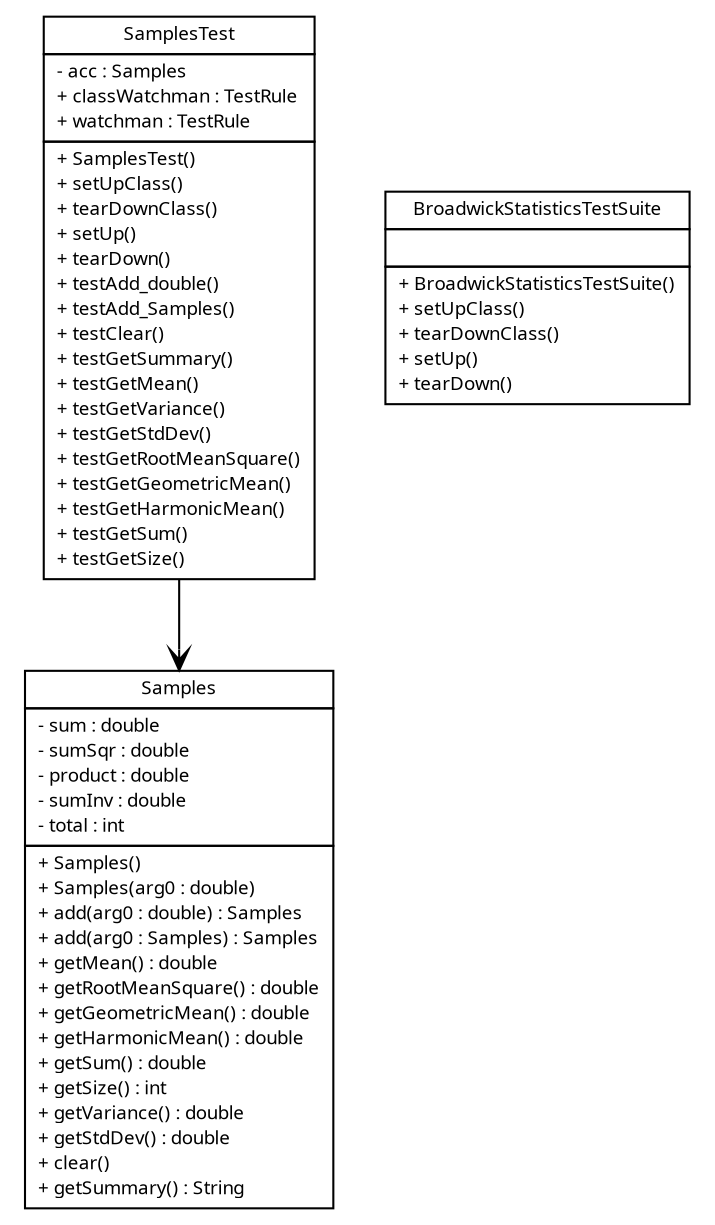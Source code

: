 #!/usr/local/bin/dot
#
# Class diagram 
# Generated by UMLGraph version R5_6 (http://www.umlgraph.org/)
#

digraph G {
	edge [fontname="Trebuchet MS",fontsize=10,labelfontname="Trebuchet MS",labelfontsize=10];
	node [fontname="Trebuchet MS",fontsize=10,shape=plaintext];
	nodesep=0.25;
	ranksep=0.5;
	// broadwick.statistics.SamplesTest
	c361 [label=<<table title="broadwick.statistics.SamplesTest" border="0" cellborder="1" cellspacing="0" cellpadding="2" port="p" href="./SamplesTest.html">
		<tr><td><table border="0" cellspacing="0" cellpadding="1">
<tr><td align="center" balign="center"><font face="Trebuchet MS"> SamplesTest </font></td></tr>
		</table></td></tr>
		<tr><td><table border="0" cellspacing="0" cellpadding="1">
<tr><td align="left" balign="left"> - acc : Samples </td></tr>
<tr><td align="left" balign="left"> + classWatchman : TestRule </td></tr>
<tr><td align="left" balign="left"> + watchman : TestRule </td></tr>
		</table></td></tr>
		<tr><td><table border="0" cellspacing="0" cellpadding="1">
<tr><td align="left" balign="left"> + SamplesTest() </td></tr>
<tr><td align="left" balign="left"> + setUpClass() </td></tr>
<tr><td align="left" balign="left"> + tearDownClass() </td></tr>
<tr><td align="left" balign="left"> + setUp() </td></tr>
<tr><td align="left" balign="left"> + tearDown() </td></tr>
<tr><td align="left" balign="left"> + testAdd_double() </td></tr>
<tr><td align="left" balign="left"> + testAdd_Samples() </td></tr>
<tr><td align="left" balign="left"> + testClear() </td></tr>
<tr><td align="left" balign="left"> + testGetSummary() </td></tr>
<tr><td align="left" balign="left"> + testGetMean() </td></tr>
<tr><td align="left" balign="left"> + testGetVariance() </td></tr>
<tr><td align="left" balign="left"> + testGetStdDev() </td></tr>
<tr><td align="left" balign="left"> + testGetRootMeanSquare() </td></tr>
<tr><td align="left" balign="left"> + testGetGeometricMean() </td></tr>
<tr><td align="left" balign="left"> + testGetHarmonicMean() </td></tr>
<tr><td align="left" balign="left"> + testGetSum() </td></tr>
<tr><td align="left" balign="left"> + testGetSize() </td></tr>
		</table></td></tr>
		</table>>, URL="./SamplesTest.html", fontname="Trebuchet MS", fontcolor="black", fontsize=9.0];
	// broadwick.statistics.BroadwickStatisticsTestSuite
	c362 [label=<<table title="broadwick.statistics.BroadwickStatisticsTestSuite" border="0" cellborder="1" cellspacing="0" cellpadding="2" port="p" href="./BroadwickStatisticsTestSuite.html">
		<tr><td><table border="0" cellspacing="0" cellpadding="1">
<tr><td align="center" balign="center"><font face="Trebuchet MS"> BroadwickStatisticsTestSuite </font></td></tr>
		</table></td></tr>
		<tr><td><table border="0" cellspacing="0" cellpadding="1">
<tr><td align="left" balign="left">  </td></tr>
		</table></td></tr>
		<tr><td><table border="0" cellspacing="0" cellpadding="1">
<tr><td align="left" balign="left"> + BroadwickStatisticsTestSuite() </td></tr>
<tr><td align="left" balign="left"> + setUpClass() </td></tr>
<tr><td align="left" balign="left"> + tearDownClass() </td></tr>
<tr><td align="left" balign="left"> + setUp() </td></tr>
<tr><td align="left" balign="left"> + tearDown() </td></tr>
		</table></td></tr>
		</table>>, URL="./BroadwickStatisticsTestSuite.html", fontname="Trebuchet MS", fontcolor="black", fontsize=9.0];
	// broadwick.statistics.SamplesTest NAVASSOC broadwick.statistics.Samples
	c361:p -> c372:p [taillabel="", label="", headlabel="", fontname="Trebuchet MS", fontcolor="black", fontsize=10.0, color="black", arrowhead=open];
	// broadwick.statistics.Samples
	c372 [label=<<table title="broadwick.statistics.Samples" border="0" cellborder="1" cellspacing="0" cellpadding="2" port="p" href="http://java.sun.com/j2se/1.4.2/docs/api/broadwick/statistics/Samples.html">
		<tr><td><table border="0" cellspacing="0" cellpadding="1">
<tr><td align="center" balign="center"><font face="Trebuchet MS"> Samples </font></td></tr>
		</table></td></tr>
		<tr><td><table border="0" cellspacing="0" cellpadding="1">
<tr><td align="left" balign="left"> - sum : double </td></tr>
<tr><td align="left" balign="left"> - sumSqr : double </td></tr>
<tr><td align="left" balign="left"> - product : double </td></tr>
<tr><td align="left" balign="left"> - sumInv : double </td></tr>
<tr><td align="left" balign="left"> - total : int </td></tr>
		</table></td></tr>
		<tr><td><table border="0" cellspacing="0" cellpadding="1">
<tr><td align="left" balign="left"> + Samples() </td></tr>
<tr><td align="left" balign="left"> + Samples(arg0 : double) </td></tr>
<tr><td align="left" balign="left"> + add(arg0 : double) : Samples </td></tr>
<tr><td align="left" balign="left"> + add(arg0 : Samples) : Samples </td></tr>
<tr><td align="left" balign="left"> + getMean() : double </td></tr>
<tr><td align="left" balign="left"> + getRootMeanSquare() : double </td></tr>
<tr><td align="left" balign="left"> + getGeometricMean() : double </td></tr>
<tr><td align="left" balign="left"> + getHarmonicMean() : double </td></tr>
<tr><td align="left" balign="left"> + getSum() : double </td></tr>
<tr><td align="left" balign="left"> + getSize() : int </td></tr>
<tr><td align="left" balign="left"> + getVariance() : double </td></tr>
<tr><td align="left" balign="left"> + getStdDev() : double </td></tr>
<tr><td align="left" balign="left"> + clear() </td></tr>
<tr><td align="left" balign="left"> + getSummary() : String </td></tr>
		</table></td></tr>
		</table>>, URL="http://java.sun.com/j2se/1.4.2/docs/api/broadwick/statistics/Samples.html", fontname="Trebuchet MS", fontcolor="black", fontsize=9.0];
}

